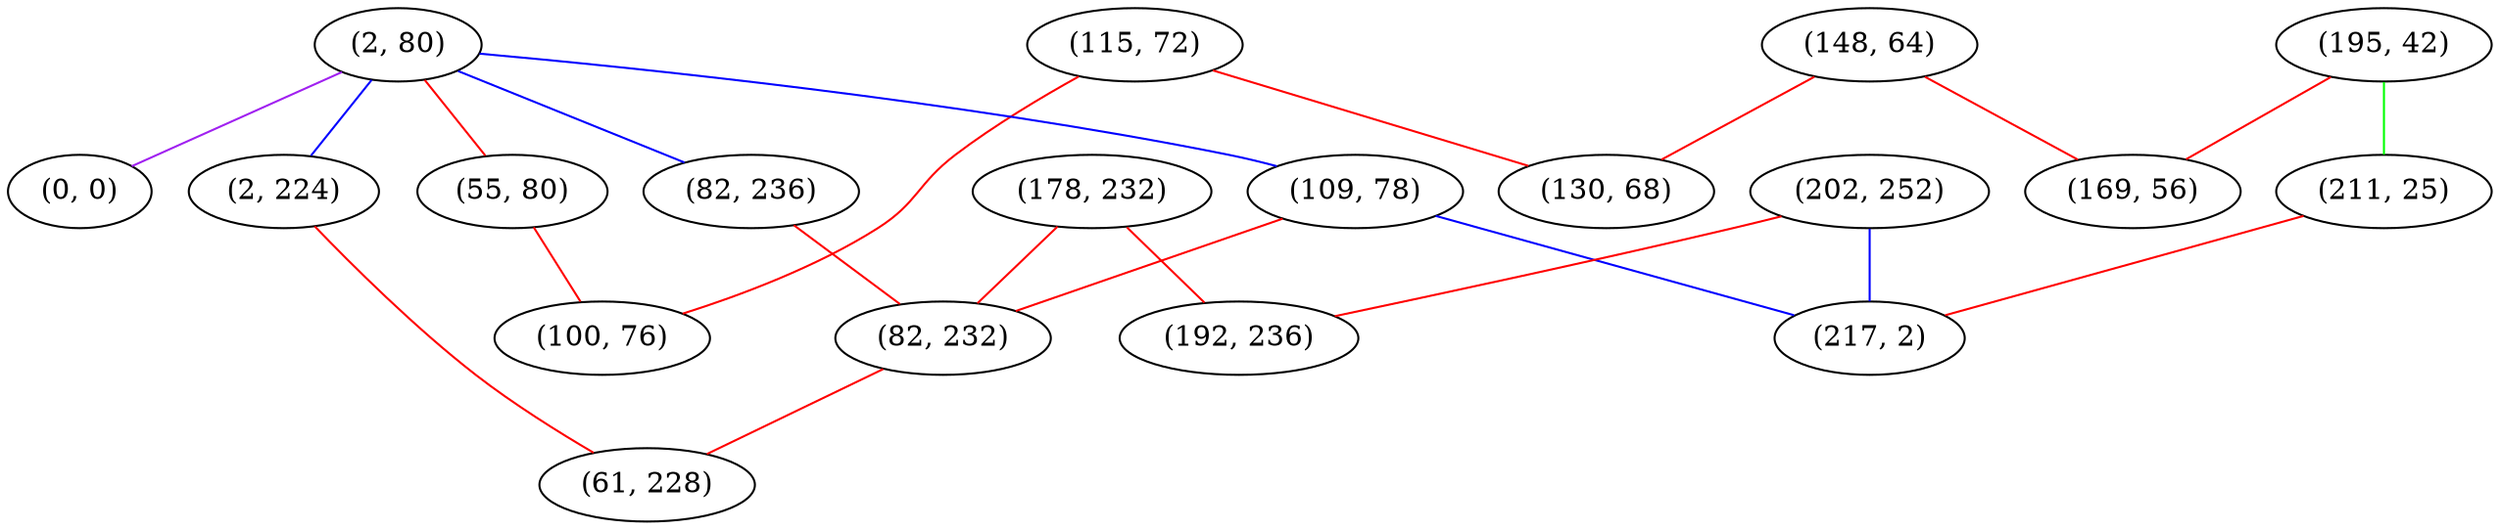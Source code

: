 graph "" {
"(115, 72)";
"(2, 80)";
"(0, 0)";
"(55, 80)";
"(82, 236)";
"(109, 78)";
"(195, 42)";
"(211, 25)";
"(148, 64)";
"(2, 224)";
"(202, 252)";
"(100, 76)";
"(178, 232)";
"(217, 2)";
"(82, 232)";
"(169, 56)";
"(192, 236)";
"(130, 68)";
"(61, 228)";
"(115, 72)" -- "(100, 76)"  [color=red, key=0, weight=1];
"(115, 72)" -- "(130, 68)"  [color=red, key=0, weight=1];
"(2, 80)" -- "(109, 78)"  [color=blue, key=0, weight=3];
"(2, 80)" -- "(2, 224)"  [color=blue, key=0, weight=3];
"(2, 80)" -- "(0, 0)"  [color=purple, key=0, weight=4];
"(2, 80)" -- "(55, 80)"  [color=red, key=0, weight=1];
"(2, 80)" -- "(82, 236)"  [color=blue, key=0, weight=3];
"(55, 80)" -- "(100, 76)"  [color=red, key=0, weight=1];
"(82, 236)" -- "(82, 232)"  [color=red, key=0, weight=1];
"(109, 78)" -- "(217, 2)"  [color=blue, key=0, weight=3];
"(109, 78)" -- "(82, 232)"  [color=red, key=0, weight=1];
"(195, 42)" -- "(169, 56)"  [color=red, key=0, weight=1];
"(195, 42)" -- "(211, 25)"  [color=green, key=0, weight=2];
"(211, 25)" -- "(217, 2)"  [color=red, key=0, weight=1];
"(148, 64)" -- "(169, 56)"  [color=red, key=0, weight=1];
"(148, 64)" -- "(130, 68)"  [color=red, key=0, weight=1];
"(2, 224)" -- "(61, 228)"  [color=red, key=0, weight=1];
"(202, 252)" -- "(217, 2)"  [color=blue, key=0, weight=3];
"(202, 252)" -- "(192, 236)"  [color=red, key=0, weight=1];
"(178, 232)" -- "(82, 232)"  [color=red, key=0, weight=1];
"(178, 232)" -- "(192, 236)"  [color=red, key=0, weight=1];
"(82, 232)" -- "(61, 228)"  [color=red, key=0, weight=1];
}
